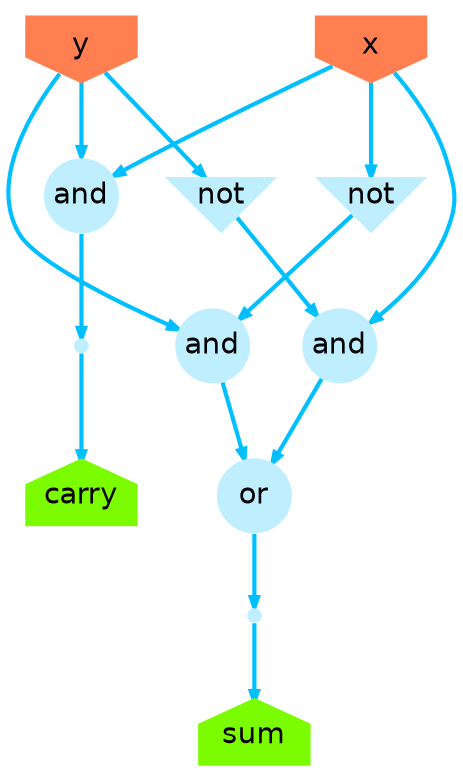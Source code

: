 digraph g {
    graph [splines="spline", outputorder="edgesfirst"];
    node [shape=circle, style=filled, fillcolor=lightblue1,
        fontcolor=black, fontname=helvetica, penwidth=0,
        fixedsize=shape];
    edge [labelfloat=false, penwidth=2, color=deepskyblue, arrowsize=.5];
    n0 [label="", height=.1, width=.1];
    n1 [label="carry", shape=house, fillcolor=lawngreen];
    n2 [label="", height=.1, width=.1];
    n3 [label="sum", shape=house, fillcolor=lawngreen];
    n4 [label="or"];
    n5 [label="and"];
    n6 [label="and"];
    n7 [label="and"];
    n8 [label="not", shape=invtriangle];
    n9 [label="not", shape=invtriangle];
    n10 [label="x", shape=invhouse, fillcolor=coral];
    n11 [label="y", shape=invhouse, fillcolor=coral];
    n0 -> n1 [label="", penwidth="2", arrowhead="normal"];
    n2 -> n3 [label="", penwidth="2", arrowhead="normal"];
    n4 -> n2 [label="", penwidth="2", arrowhead="normal"];
    n5 -> n0 [label="", penwidth="2", arrowhead="normal"];
    n6 -> n4 [label="", penwidth="2", arrowhead="normal"];
    n7 -> n4 [label="", penwidth="2", arrowhead="normal"];
    n8 -> n6 [label="", penwidth="2", arrowhead="normal"];
    n9 -> n7 [label="", penwidth="2", arrowhead="normal"];
    n10 -> n5 [label="", penwidth="2", arrowhead="normal"];
    n10 -> n7 [label="", penwidth="2", arrowhead="normal"];
    n10 -> n8 [label="", penwidth="2", arrowhead="normal"];
    n11 -> n5 [label="", penwidth="2", arrowhead="normal"];
    n11 -> n6 [label="", penwidth="2", arrowhead="normal"];
    n11 -> n9 [label="", penwidth="2", arrowhead="normal"];
}

